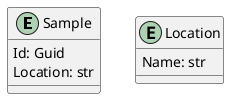 @startuml

entity Sample {
    Id: Guid
    Location: str
}

entity Location {
    Name: str
}

@enduml